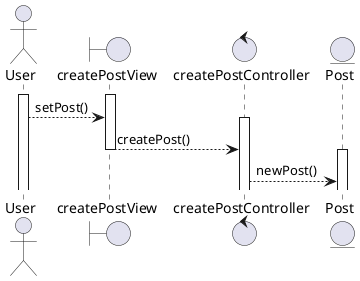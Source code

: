 @startuml "Sequence Diagram UC Create Post"
actor User
boundary createPostView
control createPostController
entity Post
activate User
activate createPostView
User-->createPostView: setPost()
activate createPostController
createPostView-->createPostController:createPost()
deactivate createPostView
activate Post
createPostController-->Post: newPost()
@enduml